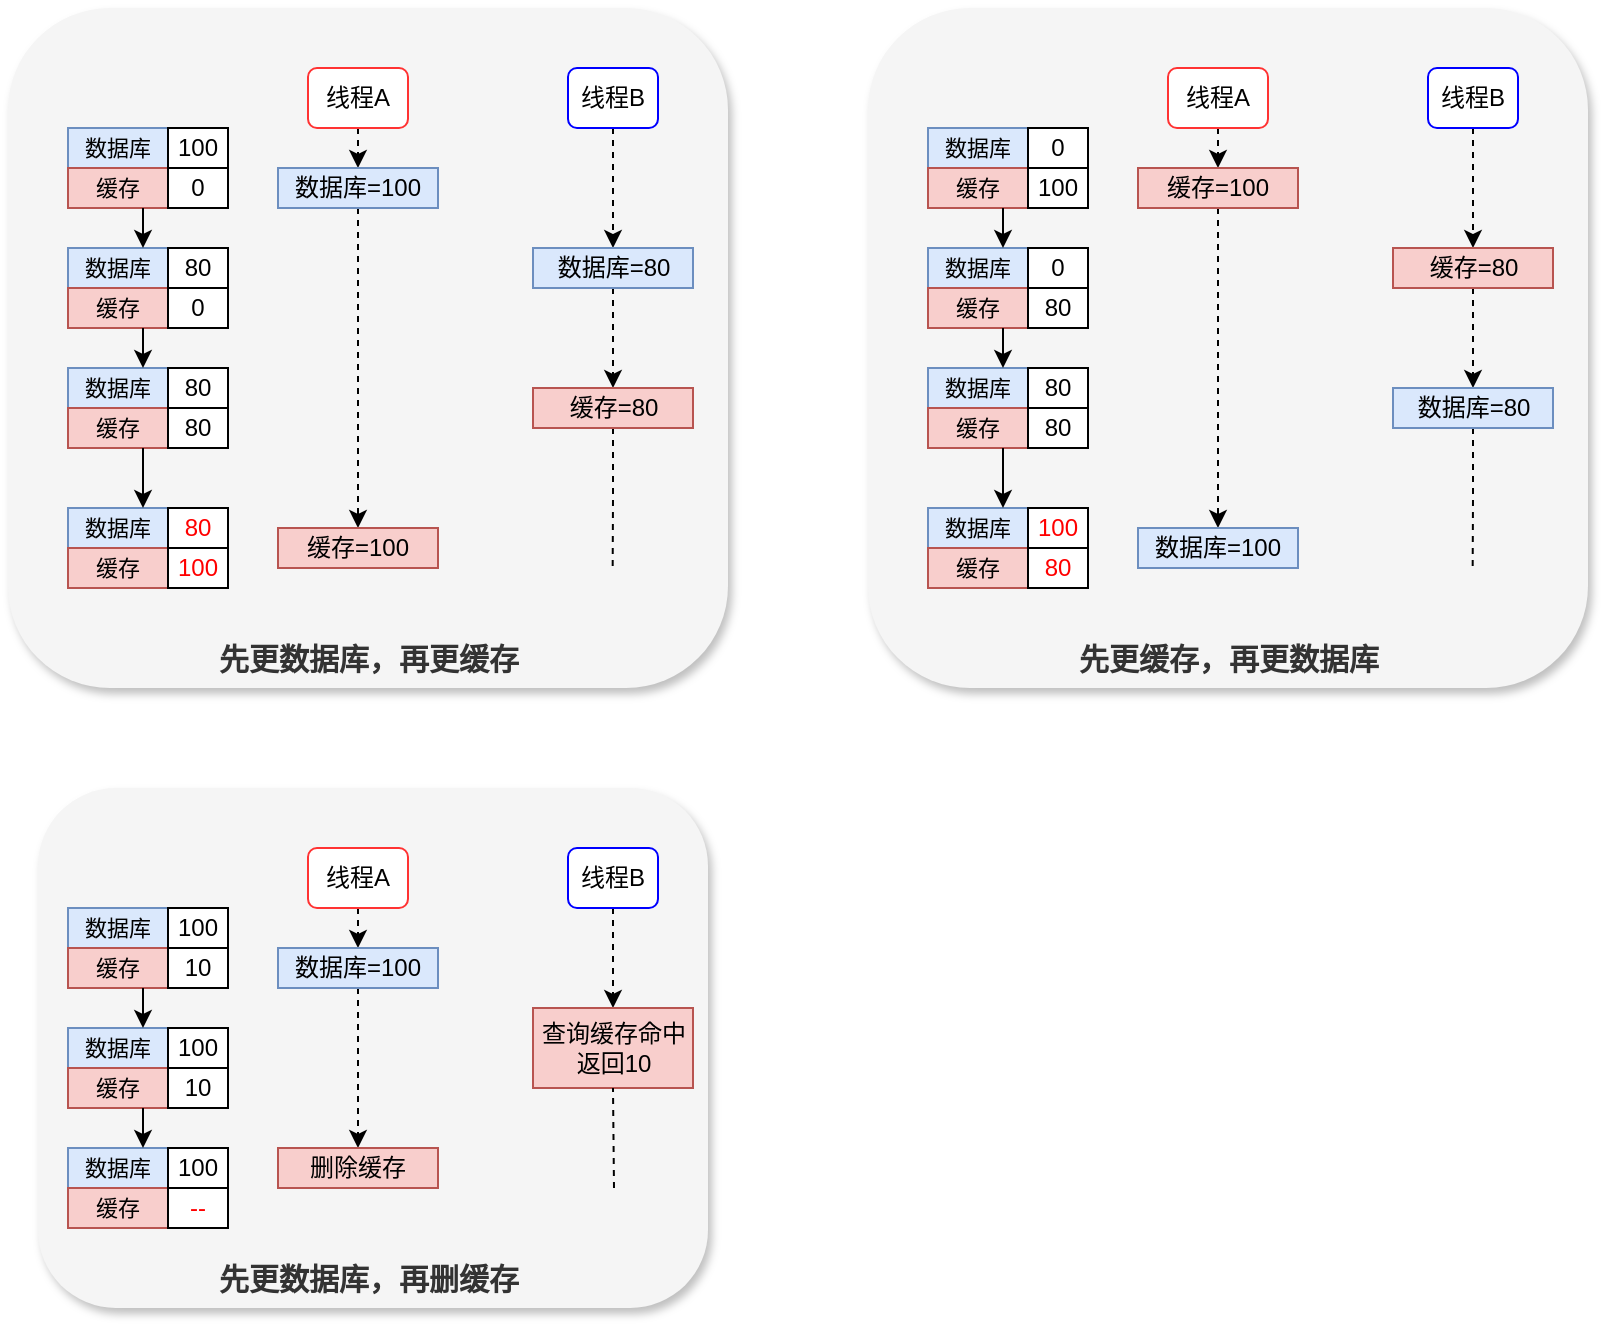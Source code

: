 <mxfile version="21.2.3" type="github">
  <diagram name="第 1 页" id="z1gU27IknUlDDUsyJ2qZ">
    <mxGraphModel dx="581" dy="354" grid="1" gridSize="10" guides="1" tooltips="1" connect="1" arrows="1" fold="1" page="1" pageScale="1" pageWidth="1169" pageHeight="827" math="0" shadow="0">
      <root>
        <mxCell id="0" />
        <mxCell id="1" parent="0" />
        <mxCell id="ilJ0-Uzo2o-Ag8Pwz9IC-159" value="" style="rounded=1;whiteSpace=wrap;html=1;fillColor=#f5f5f5;fontColor=#333333;strokeColor=none;shadow=1;" vertex="1" parent="1">
          <mxGeometry x="55" y="430" width="335" height="260" as="geometry" />
        </mxCell>
        <mxCell id="ilJ0-Uzo2o-Ag8Pwz9IC-57" value="" style="rounded=1;whiteSpace=wrap;html=1;fillColor=#f5f5f5;fontColor=#333333;strokeColor=none;shadow=1;" vertex="1" parent="1">
          <mxGeometry x="40" y="40" width="360" height="340" as="geometry" />
        </mxCell>
        <mxCell id="ilJ0-Uzo2o-Ag8Pwz9IC-20" style="edgeStyle=orthogonalEdgeStyle;rounded=0;orthogonalLoop=1;jettySize=auto;html=1;exitX=0.5;exitY=1;exitDx=0;exitDy=0;entryX=0.5;entryY=0;entryDx=0;entryDy=0;dashed=1;" edge="1" parent="1" source="ilJ0-Uzo2o-Ag8Pwz9IC-1" target="ilJ0-Uzo2o-Ag8Pwz9IC-19">
          <mxGeometry relative="1" as="geometry" />
        </mxCell>
        <mxCell id="ilJ0-Uzo2o-Ag8Pwz9IC-1" value="线程A" style="rounded=1;whiteSpace=wrap;html=1;strokeColor=#FF3333;" vertex="1" parent="1">
          <mxGeometry x="190" y="70" width="50" height="30" as="geometry" />
        </mxCell>
        <mxCell id="ilJ0-Uzo2o-Ag8Pwz9IC-24" style="edgeStyle=orthogonalEdgeStyle;rounded=0;orthogonalLoop=1;jettySize=auto;html=1;exitX=0.5;exitY=1;exitDx=0;exitDy=0;entryX=0.5;entryY=0;entryDx=0;entryDy=0;dashed=1;" edge="1" parent="1" source="ilJ0-Uzo2o-Ag8Pwz9IC-2" target="ilJ0-Uzo2o-Ag8Pwz9IC-23">
          <mxGeometry relative="1" as="geometry" />
        </mxCell>
        <mxCell id="ilJ0-Uzo2o-Ag8Pwz9IC-2" value="线程B" style="rounded=1;whiteSpace=wrap;html=1;strokeColor=#0000FF;" vertex="1" parent="1">
          <mxGeometry x="320" y="70" width="45" height="30" as="geometry" />
        </mxCell>
        <mxCell id="ilJ0-Uzo2o-Ag8Pwz9IC-17" value="" style="group" vertex="1" connectable="0" parent="1">
          <mxGeometry x="70" y="100" width="80" height="40" as="geometry" />
        </mxCell>
        <mxCell id="ilJ0-Uzo2o-Ag8Pwz9IC-12" value="" style="group" vertex="1" connectable="0" parent="ilJ0-Uzo2o-Ag8Pwz9IC-17">
          <mxGeometry width="80" height="20" as="geometry" />
        </mxCell>
        <mxCell id="ilJ0-Uzo2o-Ag8Pwz9IC-7" value="&lt;font style=&quot;font-size: 11px;&quot;&gt;数据库&lt;/font&gt;" style="rounded=0;whiteSpace=wrap;html=1;fillColor=#dae8fc;strokeColor=#6c8ebf;" vertex="1" parent="ilJ0-Uzo2o-Ag8Pwz9IC-12">
          <mxGeometry width="50" height="20" as="geometry" />
        </mxCell>
        <mxCell id="ilJ0-Uzo2o-Ag8Pwz9IC-8" value="100" style="rounded=0;whiteSpace=wrap;html=1;" vertex="1" parent="ilJ0-Uzo2o-Ag8Pwz9IC-12">
          <mxGeometry x="50" width="30" height="20" as="geometry" />
        </mxCell>
        <mxCell id="ilJ0-Uzo2o-Ag8Pwz9IC-16" value="" style="group" vertex="1" connectable="0" parent="ilJ0-Uzo2o-Ag8Pwz9IC-17">
          <mxGeometry y="20" width="80" height="20" as="geometry" />
        </mxCell>
        <mxCell id="ilJ0-Uzo2o-Ag8Pwz9IC-13" value="" style="group;fillColor=#f8cecc;strokeColor=#b85450;container=0;" vertex="1" connectable="0" parent="ilJ0-Uzo2o-Ag8Pwz9IC-16">
          <mxGeometry width="80" height="20" as="geometry" />
        </mxCell>
        <mxCell id="ilJ0-Uzo2o-Ag8Pwz9IC-14" value="&lt;font style=&quot;font-size: 11px;&quot;&gt;缓存&lt;/font&gt;" style="rounded=0;whiteSpace=wrap;html=1;fillColor=#f8cecc;strokeColor=#b85450;container=0;" vertex="1" parent="ilJ0-Uzo2o-Ag8Pwz9IC-16">
          <mxGeometry width="50" height="20" as="geometry" />
        </mxCell>
        <mxCell id="ilJ0-Uzo2o-Ag8Pwz9IC-15" value="0" style="rounded=0;whiteSpace=wrap;html=1;container=0;" vertex="1" parent="ilJ0-Uzo2o-Ag8Pwz9IC-16">
          <mxGeometry x="50" width="30" height="20" as="geometry" />
        </mxCell>
        <mxCell id="ilJ0-Uzo2o-Ag8Pwz9IC-22" style="edgeStyle=orthogonalEdgeStyle;rounded=0;orthogonalLoop=1;jettySize=auto;html=1;exitX=0.5;exitY=1;exitDx=0;exitDy=0;entryX=0.5;entryY=0;entryDx=0;entryDy=0;dashed=1;" edge="1" parent="1" source="ilJ0-Uzo2o-Ag8Pwz9IC-19" target="ilJ0-Uzo2o-Ag8Pwz9IC-21">
          <mxGeometry relative="1" as="geometry" />
        </mxCell>
        <mxCell id="ilJ0-Uzo2o-Ag8Pwz9IC-19" value="数据库=100" style="rounded=0;whiteSpace=wrap;html=1;fillColor=#dae8fc;strokeColor=#6c8ebf;" vertex="1" parent="1">
          <mxGeometry x="175" y="120" width="80" height="20" as="geometry" />
        </mxCell>
        <mxCell id="ilJ0-Uzo2o-Ag8Pwz9IC-21" value="缓存=100" style="rounded=0;whiteSpace=wrap;html=1;fillColor=#f8cecc;strokeColor=#b85450;" vertex="1" parent="1">
          <mxGeometry x="175" y="300" width="80" height="20" as="geometry" />
        </mxCell>
        <mxCell id="ilJ0-Uzo2o-Ag8Pwz9IC-26" style="edgeStyle=orthogonalEdgeStyle;rounded=0;orthogonalLoop=1;jettySize=auto;html=1;exitX=0.5;exitY=1;exitDx=0;exitDy=0;entryX=0.5;entryY=0;entryDx=0;entryDy=0;dashed=1;" edge="1" parent="1" source="ilJ0-Uzo2o-Ag8Pwz9IC-23" target="ilJ0-Uzo2o-Ag8Pwz9IC-25">
          <mxGeometry relative="1" as="geometry" />
        </mxCell>
        <mxCell id="ilJ0-Uzo2o-Ag8Pwz9IC-23" value="数据库=80" style="rounded=0;whiteSpace=wrap;html=1;fillColor=#dae8fc;strokeColor=#6c8ebf;" vertex="1" parent="1">
          <mxGeometry x="302.5" y="160" width="80" height="20" as="geometry" />
        </mxCell>
        <mxCell id="ilJ0-Uzo2o-Ag8Pwz9IC-27" style="edgeStyle=orthogonalEdgeStyle;rounded=0;orthogonalLoop=1;jettySize=auto;html=1;exitX=0.5;exitY=1;exitDx=0;exitDy=0;dashed=1;endArrow=none;endFill=0;" edge="1" parent="1" source="ilJ0-Uzo2o-Ag8Pwz9IC-25">
          <mxGeometry relative="1" as="geometry">
            <mxPoint x="342.333" y="320" as="targetPoint" />
          </mxGeometry>
        </mxCell>
        <mxCell id="ilJ0-Uzo2o-Ag8Pwz9IC-25" value="缓存=80" style="rounded=0;whiteSpace=wrap;html=1;fillColor=#f8cecc;strokeColor=#b85450;" vertex="1" parent="1">
          <mxGeometry x="302.5" y="230" width="80" height="20" as="geometry" />
        </mxCell>
        <mxCell id="ilJ0-Uzo2o-Ag8Pwz9IC-28" value="" style="group" vertex="1" connectable="0" parent="1">
          <mxGeometry x="70" y="160" width="80" height="40" as="geometry" />
        </mxCell>
        <mxCell id="ilJ0-Uzo2o-Ag8Pwz9IC-29" value="" style="group" vertex="1" connectable="0" parent="ilJ0-Uzo2o-Ag8Pwz9IC-28">
          <mxGeometry width="80" height="20" as="geometry" />
        </mxCell>
        <mxCell id="ilJ0-Uzo2o-Ag8Pwz9IC-30" value="&lt;font style=&quot;font-size: 11px;&quot;&gt;数据库&lt;/font&gt;" style="rounded=0;whiteSpace=wrap;html=1;fillColor=#dae8fc;strokeColor=#6c8ebf;" vertex="1" parent="ilJ0-Uzo2o-Ag8Pwz9IC-29">
          <mxGeometry width="50" height="20" as="geometry" />
        </mxCell>
        <mxCell id="ilJ0-Uzo2o-Ag8Pwz9IC-31" value="80" style="rounded=0;whiteSpace=wrap;html=1;" vertex="1" parent="ilJ0-Uzo2o-Ag8Pwz9IC-29">
          <mxGeometry x="50" width="30" height="20" as="geometry" />
        </mxCell>
        <mxCell id="ilJ0-Uzo2o-Ag8Pwz9IC-32" value="" style="group" vertex="1" connectable="0" parent="ilJ0-Uzo2o-Ag8Pwz9IC-28">
          <mxGeometry y="20" width="80" height="20" as="geometry" />
        </mxCell>
        <mxCell id="ilJ0-Uzo2o-Ag8Pwz9IC-33" value="" style="group;fillColor=#f8cecc;strokeColor=#b85450;container=0;" vertex="1" connectable="0" parent="ilJ0-Uzo2o-Ag8Pwz9IC-32">
          <mxGeometry width="80" height="20" as="geometry" />
        </mxCell>
        <mxCell id="ilJ0-Uzo2o-Ag8Pwz9IC-34" value="&lt;font style=&quot;font-size: 11px;&quot;&gt;缓存&lt;/font&gt;" style="rounded=0;whiteSpace=wrap;html=1;fillColor=#f8cecc;strokeColor=#b85450;container=0;" vertex="1" parent="ilJ0-Uzo2o-Ag8Pwz9IC-32">
          <mxGeometry width="50" height="20" as="geometry" />
        </mxCell>
        <mxCell id="ilJ0-Uzo2o-Ag8Pwz9IC-35" value="0" style="rounded=0;whiteSpace=wrap;html=1;container=0;" vertex="1" parent="ilJ0-Uzo2o-Ag8Pwz9IC-32">
          <mxGeometry x="50" width="30" height="20" as="geometry" />
        </mxCell>
        <mxCell id="ilJ0-Uzo2o-Ag8Pwz9IC-36" value="" style="group" vertex="1" connectable="0" parent="1">
          <mxGeometry x="70" y="220" width="80" height="40" as="geometry" />
        </mxCell>
        <mxCell id="ilJ0-Uzo2o-Ag8Pwz9IC-37" value="" style="group" vertex="1" connectable="0" parent="ilJ0-Uzo2o-Ag8Pwz9IC-36">
          <mxGeometry width="80" height="20" as="geometry" />
        </mxCell>
        <mxCell id="ilJ0-Uzo2o-Ag8Pwz9IC-38" value="&lt;font style=&quot;font-size: 11px;&quot;&gt;数据库&lt;/font&gt;" style="rounded=0;whiteSpace=wrap;html=1;fillColor=#dae8fc;strokeColor=#6c8ebf;" vertex="1" parent="ilJ0-Uzo2o-Ag8Pwz9IC-37">
          <mxGeometry width="50" height="20" as="geometry" />
        </mxCell>
        <mxCell id="ilJ0-Uzo2o-Ag8Pwz9IC-39" value="80" style="rounded=0;whiteSpace=wrap;html=1;" vertex="1" parent="ilJ0-Uzo2o-Ag8Pwz9IC-37">
          <mxGeometry x="50" width="30" height="20" as="geometry" />
        </mxCell>
        <mxCell id="ilJ0-Uzo2o-Ag8Pwz9IC-40" value="" style="group" vertex="1" connectable="0" parent="ilJ0-Uzo2o-Ag8Pwz9IC-36">
          <mxGeometry y="20" width="80" height="20" as="geometry" />
        </mxCell>
        <mxCell id="ilJ0-Uzo2o-Ag8Pwz9IC-41" value="" style="group;fillColor=#f8cecc;strokeColor=#b85450;container=0;" vertex="1" connectable="0" parent="ilJ0-Uzo2o-Ag8Pwz9IC-40">
          <mxGeometry width="80" height="20" as="geometry" />
        </mxCell>
        <mxCell id="ilJ0-Uzo2o-Ag8Pwz9IC-42" value="&lt;font style=&quot;font-size: 11px;&quot;&gt;缓存&lt;/font&gt;" style="rounded=0;whiteSpace=wrap;html=1;fillColor=#f8cecc;strokeColor=#b85450;container=0;" vertex="1" parent="ilJ0-Uzo2o-Ag8Pwz9IC-40">
          <mxGeometry width="50" height="20" as="geometry" />
        </mxCell>
        <mxCell id="ilJ0-Uzo2o-Ag8Pwz9IC-43" value="80" style="rounded=0;whiteSpace=wrap;html=1;container=0;" vertex="1" parent="ilJ0-Uzo2o-Ag8Pwz9IC-40">
          <mxGeometry x="50" width="30" height="20" as="geometry" />
        </mxCell>
        <mxCell id="ilJ0-Uzo2o-Ag8Pwz9IC-44" value="" style="group" vertex="1" connectable="0" parent="1">
          <mxGeometry x="70" y="290" width="80" height="40" as="geometry" />
        </mxCell>
        <mxCell id="ilJ0-Uzo2o-Ag8Pwz9IC-45" value="" style="group" vertex="1" connectable="0" parent="ilJ0-Uzo2o-Ag8Pwz9IC-44">
          <mxGeometry width="80" height="20" as="geometry" />
        </mxCell>
        <mxCell id="ilJ0-Uzo2o-Ag8Pwz9IC-46" value="&lt;font style=&quot;font-size: 11px;&quot;&gt;数据库&lt;/font&gt;" style="rounded=0;whiteSpace=wrap;html=1;fillColor=#dae8fc;strokeColor=#6c8ebf;" vertex="1" parent="ilJ0-Uzo2o-Ag8Pwz9IC-45">
          <mxGeometry width="50" height="20" as="geometry" />
        </mxCell>
        <mxCell id="ilJ0-Uzo2o-Ag8Pwz9IC-47" value="&lt;font color=&quot;#ff0000&quot;&gt;80&lt;/font&gt;" style="rounded=0;whiteSpace=wrap;html=1;" vertex="1" parent="ilJ0-Uzo2o-Ag8Pwz9IC-45">
          <mxGeometry x="50" width="30" height="20" as="geometry" />
        </mxCell>
        <mxCell id="ilJ0-Uzo2o-Ag8Pwz9IC-48" value="" style="group" vertex="1" connectable="0" parent="ilJ0-Uzo2o-Ag8Pwz9IC-44">
          <mxGeometry y="20" width="80" height="20" as="geometry" />
        </mxCell>
        <mxCell id="ilJ0-Uzo2o-Ag8Pwz9IC-49" value="" style="group;fillColor=#f8cecc;strokeColor=#b85450;container=0;" vertex="1" connectable="0" parent="ilJ0-Uzo2o-Ag8Pwz9IC-48">
          <mxGeometry width="80" height="20" as="geometry" />
        </mxCell>
        <mxCell id="ilJ0-Uzo2o-Ag8Pwz9IC-50" value="&lt;font style=&quot;font-size: 11px;&quot;&gt;缓存&lt;/font&gt;" style="rounded=0;whiteSpace=wrap;html=1;fillColor=#f8cecc;strokeColor=#b85450;container=0;" vertex="1" parent="ilJ0-Uzo2o-Ag8Pwz9IC-48">
          <mxGeometry width="50" height="20" as="geometry" />
        </mxCell>
        <mxCell id="ilJ0-Uzo2o-Ag8Pwz9IC-51" value="&lt;font color=&quot;#ff0000&quot;&gt;100&lt;/font&gt;" style="rounded=0;whiteSpace=wrap;html=1;container=0;" vertex="1" parent="ilJ0-Uzo2o-Ag8Pwz9IC-48">
          <mxGeometry x="50" width="30" height="20" as="geometry" />
        </mxCell>
        <mxCell id="ilJ0-Uzo2o-Ag8Pwz9IC-52" style="edgeStyle=orthogonalEdgeStyle;rounded=0;orthogonalLoop=1;jettySize=auto;html=1;exitX=0.75;exitY=1;exitDx=0;exitDy=0;entryX=0.75;entryY=0;entryDx=0;entryDy=0;" edge="1" parent="1" source="ilJ0-Uzo2o-Ag8Pwz9IC-14" target="ilJ0-Uzo2o-Ag8Pwz9IC-30">
          <mxGeometry relative="1" as="geometry" />
        </mxCell>
        <mxCell id="ilJ0-Uzo2o-Ag8Pwz9IC-53" style="edgeStyle=orthogonalEdgeStyle;rounded=0;orthogonalLoop=1;jettySize=auto;html=1;exitX=0.75;exitY=1;exitDx=0;exitDy=0;entryX=0.75;entryY=0;entryDx=0;entryDy=0;" edge="1" parent="1" source="ilJ0-Uzo2o-Ag8Pwz9IC-34" target="ilJ0-Uzo2o-Ag8Pwz9IC-38">
          <mxGeometry relative="1" as="geometry" />
        </mxCell>
        <mxCell id="ilJ0-Uzo2o-Ag8Pwz9IC-54" style="edgeStyle=orthogonalEdgeStyle;rounded=0;orthogonalLoop=1;jettySize=auto;html=1;exitX=0.75;exitY=1;exitDx=0;exitDy=0;entryX=0.75;entryY=0;entryDx=0;entryDy=0;" edge="1" parent="1" source="ilJ0-Uzo2o-Ag8Pwz9IC-42" target="ilJ0-Uzo2o-Ag8Pwz9IC-46">
          <mxGeometry relative="1" as="geometry" />
        </mxCell>
        <mxCell id="ilJ0-Uzo2o-Ag8Pwz9IC-58" value="&lt;h4 style=&quot;box-sizing: border-box; break-after: avoid-page; break-inside: avoid; orphans: 4; font-size: 1.25em; margin-top: 1rem; margin-bottom: 1rem; position: relative; line-height: 1.4; cursor: text; outline: 0px; box-shadow: none; color: rgb(51, 51, 51); font-family: &amp;quot;Open Sans&amp;quot;, &amp;quot;Clear Sans&amp;quot;, &amp;quot;Helvetica Neue&amp;quot;, Helvetica, Arial, &amp;quot;Segoe UI Emoji&amp;quot;, sans-serif; text-align: start;&quot; class=&quot;md-end-block md-heading md-focus&quot;&gt;先更数据库，再更缓存&lt;/h4&gt;" style="text;html=1;strokeColor=none;fillColor=none;align=center;verticalAlign=middle;whiteSpace=wrap;rounded=0;" vertex="1" parent="1">
          <mxGeometry x="132.5" y="350" width="175" height="30" as="geometry" />
        </mxCell>
        <mxCell id="ilJ0-Uzo2o-Ag8Pwz9IC-59" value="" style="rounded=1;whiteSpace=wrap;html=1;fillColor=#f5f5f5;fontColor=#333333;strokeColor=none;shadow=1;" vertex="1" parent="1">
          <mxGeometry x="470" y="40" width="360" height="340" as="geometry" />
        </mxCell>
        <mxCell id="ilJ0-Uzo2o-Ag8Pwz9IC-60" style="edgeStyle=orthogonalEdgeStyle;rounded=0;orthogonalLoop=1;jettySize=auto;html=1;exitX=0.5;exitY=1;exitDx=0;exitDy=0;entryX=0.5;entryY=0;entryDx=0;entryDy=0;dashed=1;" edge="1" parent="1" source="ilJ0-Uzo2o-Ag8Pwz9IC-61" target="ilJ0-Uzo2o-Ag8Pwz9IC-73">
          <mxGeometry relative="1" as="geometry" />
        </mxCell>
        <mxCell id="ilJ0-Uzo2o-Ag8Pwz9IC-61" value="线程A" style="rounded=1;whiteSpace=wrap;html=1;strokeColor=#FF3333;" vertex="1" parent="1">
          <mxGeometry x="620" y="70" width="50" height="30" as="geometry" />
        </mxCell>
        <mxCell id="ilJ0-Uzo2o-Ag8Pwz9IC-62" style="edgeStyle=orthogonalEdgeStyle;rounded=0;orthogonalLoop=1;jettySize=auto;html=1;exitX=0.5;exitY=1;exitDx=0;exitDy=0;entryX=0.5;entryY=0;entryDx=0;entryDy=0;dashed=1;" edge="1" parent="1" source="ilJ0-Uzo2o-Ag8Pwz9IC-63" target="ilJ0-Uzo2o-Ag8Pwz9IC-76">
          <mxGeometry relative="1" as="geometry" />
        </mxCell>
        <mxCell id="ilJ0-Uzo2o-Ag8Pwz9IC-63" value="线程B" style="rounded=1;whiteSpace=wrap;html=1;strokeColor=#0000FF;" vertex="1" parent="1">
          <mxGeometry x="750" y="70" width="45" height="30" as="geometry" />
        </mxCell>
        <mxCell id="ilJ0-Uzo2o-Ag8Pwz9IC-64" value="" style="group" vertex="1" connectable="0" parent="1">
          <mxGeometry x="500" y="100" width="80" height="40" as="geometry" />
        </mxCell>
        <mxCell id="ilJ0-Uzo2o-Ag8Pwz9IC-65" value="" style="group" vertex="1" connectable="0" parent="ilJ0-Uzo2o-Ag8Pwz9IC-64">
          <mxGeometry width="80" height="20" as="geometry" />
        </mxCell>
        <mxCell id="ilJ0-Uzo2o-Ag8Pwz9IC-66" value="&lt;font style=&quot;font-size: 11px;&quot;&gt;数据库&lt;/font&gt;" style="rounded=0;whiteSpace=wrap;html=1;fillColor=#dae8fc;strokeColor=#6c8ebf;" vertex="1" parent="ilJ0-Uzo2o-Ag8Pwz9IC-65">
          <mxGeometry width="50" height="20" as="geometry" />
        </mxCell>
        <mxCell id="ilJ0-Uzo2o-Ag8Pwz9IC-67" value="0" style="rounded=0;whiteSpace=wrap;html=1;" vertex="1" parent="ilJ0-Uzo2o-Ag8Pwz9IC-65">
          <mxGeometry x="50" width="30" height="20" as="geometry" />
        </mxCell>
        <mxCell id="ilJ0-Uzo2o-Ag8Pwz9IC-68" value="" style="group" vertex="1" connectable="0" parent="ilJ0-Uzo2o-Ag8Pwz9IC-64">
          <mxGeometry y="20" width="80" height="20" as="geometry" />
        </mxCell>
        <mxCell id="ilJ0-Uzo2o-Ag8Pwz9IC-69" value="" style="group;fillColor=#f8cecc;strokeColor=#b85450;container=0;" vertex="1" connectable="0" parent="ilJ0-Uzo2o-Ag8Pwz9IC-68">
          <mxGeometry width="80" height="20" as="geometry" />
        </mxCell>
        <mxCell id="ilJ0-Uzo2o-Ag8Pwz9IC-70" value="&lt;font style=&quot;font-size: 11px;&quot;&gt;缓存&lt;/font&gt;" style="rounded=0;whiteSpace=wrap;html=1;fillColor=#f8cecc;strokeColor=#b85450;container=0;" vertex="1" parent="ilJ0-Uzo2o-Ag8Pwz9IC-68">
          <mxGeometry width="50" height="20" as="geometry" />
        </mxCell>
        <mxCell id="ilJ0-Uzo2o-Ag8Pwz9IC-71" value="100" style="rounded=0;whiteSpace=wrap;html=1;container=0;" vertex="1" parent="ilJ0-Uzo2o-Ag8Pwz9IC-68">
          <mxGeometry x="50" width="30" height="20" as="geometry" />
        </mxCell>
        <mxCell id="ilJ0-Uzo2o-Ag8Pwz9IC-72" style="edgeStyle=orthogonalEdgeStyle;rounded=0;orthogonalLoop=1;jettySize=auto;html=1;exitX=0.5;exitY=1;exitDx=0;exitDy=0;entryX=0.5;entryY=0;entryDx=0;entryDy=0;dashed=1;" edge="1" parent="1" source="ilJ0-Uzo2o-Ag8Pwz9IC-73" target="ilJ0-Uzo2o-Ag8Pwz9IC-74">
          <mxGeometry relative="1" as="geometry" />
        </mxCell>
        <mxCell id="ilJ0-Uzo2o-Ag8Pwz9IC-73" value="缓存=100" style="rounded=0;whiteSpace=wrap;html=1;fillColor=#f8cecc;strokeColor=#b85450;" vertex="1" parent="1">
          <mxGeometry x="605" y="120" width="80" height="20" as="geometry" />
        </mxCell>
        <mxCell id="ilJ0-Uzo2o-Ag8Pwz9IC-74" value="数据库=100" style="rounded=0;whiteSpace=wrap;html=1;fillColor=#dae8fc;strokeColor=#6c8ebf;" vertex="1" parent="1">
          <mxGeometry x="605" y="300" width="80" height="20" as="geometry" />
        </mxCell>
        <mxCell id="ilJ0-Uzo2o-Ag8Pwz9IC-75" style="edgeStyle=orthogonalEdgeStyle;rounded=0;orthogonalLoop=1;jettySize=auto;html=1;exitX=0.5;exitY=1;exitDx=0;exitDy=0;entryX=0.5;entryY=0;entryDx=0;entryDy=0;dashed=1;" edge="1" parent="1" source="ilJ0-Uzo2o-Ag8Pwz9IC-76" target="ilJ0-Uzo2o-Ag8Pwz9IC-78">
          <mxGeometry relative="1" as="geometry" />
        </mxCell>
        <mxCell id="ilJ0-Uzo2o-Ag8Pwz9IC-76" value="缓存=80" style="rounded=0;whiteSpace=wrap;html=1;fillColor=#f8cecc;strokeColor=#b85450;" vertex="1" parent="1">
          <mxGeometry x="732.5" y="160" width="80" height="20" as="geometry" />
        </mxCell>
        <mxCell id="ilJ0-Uzo2o-Ag8Pwz9IC-77" style="edgeStyle=orthogonalEdgeStyle;rounded=0;orthogonalLoop=1;jettySize=auto;html=1;exitX=0.5;exitY=1;exitDx=0;exitDy=0;dashed=1;endArrow=none;endFill=0;" edge="1" parent="1" source="ilJ0-Uzo2o-Ag8Pwz9IC-78">
          <mxGeometry relative="1" as="geometry">
            <mxPoint x="772.333" y="320" as="targetPoint" />
          </mxGeometry>
        </mxCell>
        <mxCell id="ilJ0-Uzo2o-Ag8Pwz9IC-78" value="数据库=80" style="rounded=0;whiteSpace=wrap;html=1;fillColor=#dae8fc;strokeColor=#6c8ebf;" vertex="1" parent="1">
          <mxGeometry x="732.5" y="230" width="80" height="20" as="geometry" />
        </mxCell>
        <mxCell id="ilJ0-Uzo2o-Ag8Pwz9IC-79" value="" style="group" vertex="1" connectable="0" parent="1">
          <mxGeometry x="500" y="160" width="80" height="40" as="geometry" />
        </mxCell>
        <mxCell id="ilJ0-Uzo2o-Ag8Pwz9IC-80" value="" style="group" vertex="1" connectable="0" parent="ilJ0-Uzo2o-Ag8Pwz9IC-79">
          <mxGeometry width="80" height="20" as="geometry" />
        </mxCell>
        <mxCell id="ilJ0-Uzo2o-Ag8Pwz9IC-81" value="&lt;font style=&quot;font-size: 11px;&quot;&gt;数据库&lt;/font&gt;" style="rounded=0;whiteSpace=wrap;html=1;fillColor=#dae8fc;strokeColor=#6c8ebf;" vertex="1" parent="ilJ0-Uzo2o-Ag8Pwz9IC-80">
          <mxGeometry width="50" height="20" as="geometry" />
        </mxCell>
        <mxCell id="ilJ0-Uzo2o-Ag8Pwz9IC-82" value="0" style="rounded=0;whiteSpace=wrap;html=1;" vertex="1" parent="ilJ0-Uzo2o-Ag8Pwz9IC-80">
          <mxGeometry x="50" width="30" height="20" as="geometry" />
        </mxCell>
        <mxCell id="ilJ0-Uzo2o-Ag8Pwz9IC-83" value="" style="group" vertex="1" connectable="0" parent="ilJ0-Uzo2o-Ag8Pwz9IC-79">
          <mxGeometry y="20" width="80" height="20" as="geometry" />
        </mxCell>
        <mxCell id="ilJ0-Uzo2o-Ag8Pwz9IC-84" value="" style="group;fillColor=#f8cecc;strokeColor=#b85450;container=0;" vertex="1" connectable="0" parent="ilJ0-Uzo2o-Ag8Pwz9IC-83">
          <mxGeometry width="80" height="20" as="geometry" />
        </mxCell>
        <mxCell id="ilJ0-Uzo2o-Ag8Pwz9IC-85" value="&lt;font style=&quot;font-size: 11px;&quot;&gt;缓存&lt;/font&gt;" style="rounded=0;whiteSpace=wrap;html=1;fillColor=#f8cecc;strokeColor=#b85450;container=0;" vertex="1" parent="ilJ0-Uzo2o-Ag8Pwz9IC-83">
          <mxGeometry width="50" height="20" as="geometry" />
        </mxCell>
        <mxCell id="ilJ0-Uzo2o-Ag8Pwz9IC-86" value="80" style="rounded=0;whiteSpace=wrap;html=1;container=0;" vertex="1" parent="ilJ0-Uzo2o-Ag8Pwz9IC-83">
          <mxGeometry x="50" width="30" height="20" as="geometry" />
        </mxCell>
        <mxCell id="ilJ0-Uzo2o-Ag8Pwz9IC-87" value="" style="group" vertex="1" connectable="0" parent="1">
          <mxGeometry x="500" y="220" width="80" height="40" as="geometry" />
        </mxCell>
        <mxCell id="ilJ0-Uzo2o-Ag8Pwz9IC-88" value="" style="group" vertex="1" connectable="0" parent="ilJ0-Uzo2o-Ag8Pwz9IC-87">
          <mxGeometry width="80" height="20" as="geometry" />
        </mxCell>
        <mxCell id="ilJ0-Uzo2o-Ag8Pwz9IC-89" value="&lt;font style=&quot;font-size: 11px;&quot;&gt;数据库&lt;/font&gt;" style="rounded=0;whiteSpace=wrap;html=1;fillColor=#dae8fc;strokeColor=#6c8ebf;" vertex="1" parent="ilJ0-Uzo2o-Ag8Pwz9IC-88">
          <mxGeometry width="50" height="20" as="geometry" />
        </mxCell>
        <mxCell id="ilJ0-Uzo2o-Ag8Pwz9IC-90" value="80" style="rounded=0;whiteSpace=wrap;html=1;" vertex="1" parent="ilJ0-Uzo2o-Ag8Pwz9IC-88">
          <mxGeometry x="50" width="30" height="20" as="geometry" />
        </mxCell>
        <mxCell id="ilJ0-Uzo2o-Ag8Pwz9IC-91" value="" style="group" vertex="1" connectable="0" parent="ilJ0-Uzo2o-Ag8Pwz9IC-87">
          <mxGeometry y="20" width="80" height="20" as="geometry" />
        </mxCell>
        <mxCell id="ilJ0-Uzo2o-Ag8Pwz9IC-92" value="" style="group;fillColor=#f8cecc;strokeColor=#b85450;container=0;" vertex="1" connectable="0" parent="ilJ0-Uzo2o-Ag8Pwz9IC-91">
          <mxGeometry width="80" height="20" as="geometry" />
        </mxCell>
        <mxCell id="ilJ0-Uzo2o-Ag8Pwz9IC-93" value="&lt;font style=&quot;font-size: 11px;&quot;&gt;缓存&lt;/font&gt;" style="rounded=0;whiteSpace=wrap;html=1;fillColor=#f8cecc;strokeColor=#b85450;container=0;" vertex="1" parent="ilJ0-Uzo2o-Ag8Pwz9IC-91">
          <mxGeometry width="50" height="20" as="geometry" />
        </mxCell>
        <mxCell id="ilJ0-Uzo2o-Ag8Pwz9IC-94" value="80" style="rounded=0;whiteSpace=wrap;html=1;container=0;" vertex="1" parent="ilJ0-Uzo2o-Ag8Pwz9IC-91">
          <mxGeometry x="50" width="30" height="20" as="geometry" />
        </mxCell>
        <mxCell id="ilJ0-Uzo2o-Ag8Pwz9IC-95" value="" style="group" vertex="1" connectable="0" parent="1">
          <mxGeometry x="500" y="290" width="80" height="40" as="geometry" />
        </mxCell>
        <mxCell id="ilJ0-Uzo2o-Ag8Pwz9IC-96" value="" style="group" vertex="1" connectable="0" parent="ilJ0-Uzo2o-Ag8Pwz9IC-95">
          <mxGeometry width="80" height="20" as="geometry" />
        </mxCell>
        <mxCell id="ilJ0-Uzo2o-Ag8Pwz9IC-97" value="&lt;font style=&quot;font-size: 11px;&quot;&gt;数据库&lt;/font&gt;" style="rounded=0;whiteSpace=wrap;html=1;fillColor=#dae8fc;strokeColor=#6c8ebf;" vertex="1" parent="ilJ0-Uzo2o-Ag8Pwz9IC-96">
          <mxGeometry width="50" height="20" as="geometry" />
        </mxCell>
        <mxCell id="ilJ0-Uzo2o-Ag8Pwz9IC-98" value="&lt;font color=&quot;#ff0000&quot;&gt;100&lt;/font&gt;" style="rounded=0;whiteSpace=wrap;html=1;" vertex="1" parent="ilJ0-Uzo2o-Ag8Pwz9IC-96">
          <mxGeometry x="50" width="30" height="20" as="geometry" />
        </mxCell>
        <mxCell id="ilJ0-Uzo2o-Ag8Pwz9IC-99" value="" style="group" vertex="1" connectable="0" parent="ilJ0-Uzo2o-Ag8Pwz9IC-95">
          <mxGeometry y="20" width="80" height="20" as="geometry" />
        </mxCell>
        <mxCell id="ilJ0-Uzo2o-Ag8Pwz9IC-100" value="" style="group;fillColor=#f8cecc;strokeColor=#b85450;container=0;" vertex="1" connectable="0" parent="ilJ0-Uzo2o-Ag8Pwz9IC-99">
          <mxGeometry width="80" height="20" as="geometry" />
        </mxCell>
        <mxCell id="ilJ0-Uzo2o-Ag8Pwz9IC-101" value="&lt;font style=&quot;font-size: 11px;&quot;&gt;缓存&lt;/font&gt;" style="rounded=0;whiteSpace=wrap;html=1;fillColor=#f8cecc;strokeColor=#b85450;container=0;" vertex="1" parent="ilJ0-Uzo2o-Ag8Pwz9IC-99">
          <mxGeometry width="50" height="20" as="geometry" />
        </mxCell>
        <mxCell id="ilJ0-Uzo2o-Ag8Pwz9IC-102" value="&lt;font color=&quot;#ff0000&quot;&gt;80&lt;/font&gt;" style="rounded=0;whiteSpace=wrap;html=1;container=0;" vertex="1" parent="ilJ0-Uzo2o-Ag8Pwz9IC-99">
          <mxGeometry x="50" width="30" height="20" as="geometry" />
        </mxCell>
        <mxCell id="ilJ0-Uzo2o-Ag8Pwz9IC-103" style="edgeStyle=orthogonalEdgeStyle;rounded=0;orthogonalLoop=1;jettySize=auto;html=1;exitX=0.75;exitY=1;exitDx=0;exitDy=0;entryX=0.75;entryY=0;entryDx=0;entryDy=0;" edge="1" parent="1" source="ilJ0-Uzo2o-Ag8Pwz9IC-70" target="ilJ0-Uzo2o-Ag8Pwz9IC-81">
          <mxGeometry relative="1" as="geometry" />
        </mxCell>
        <mxCell id="ilJ0-Uzo2o-Ag8Pwz9IC-104" style="edgeStyle=orthogonalEdgeStyle;rounded=0;orthogonalLoop=1;jettySize=auto;html=1;exitX=0.75;exitY=1;exitDx=0;exitDy=0;entryX=0.75;entryY=0;entryDx=0;entryDy=0;" edge="1" parent="1" source="ilJ0-Uzo2o-Ag8Pwz9IC-85" target="ilJ0-Uzo2o-Ag8Pwz9IC-89">
          <mxGeometry relative="1" as="geometry" />
        </mxCell>
        <mxCell id="ilJ0-Uzo2o-Ag8Pwz9IC-105" style="edgeStyle=orthogonalEdgeStyle;rounded=0;orthogonalLoop=1;jettySize=auto;html=1;exitX=0.75;exitY=1;exitDx=0;exitDy=0;entryX=0.75;entryY=0;entryDx=0;entryDy=0;" edge="1" parent="1" source="ilJ0-Uzo2o-Ag8Pwz9IC-93" target="ilJ0-Uzo2o-Ag8Pwz9IC-97">
          <mxGeometry relative="1" as="geometry" />
        </mxCell>
        <mxCell id="ilJ0-Uzo2o-Ag8Pwz9IC-106" value="&lt;h4 style=&quot;box-sizing: border-box; break-after: avoid-page; break-inside: avoid; orphans: 4; font-size: 1.25em; margin-top: 1rem; margin-bottom: 1rem; position: relative; line-height: 1.4; cursor: text; outline: 0px; box-shadow: none; color: rgb(51, 51, 51); font-family: &amp;quot;Open Sans&amp;quot;, &amp;quot;Clear Sans&amp;quot;, &amp;quot;Helvetica Neue&amp;quot;, Helvetica, Arial, &amp;quot;Segoe UI Emoji&amp;quot;, sans-serif; text-align: start;&quot; class=&quot;md-end-block md-heading md-focus&quot;&gt;先更缓存，再更数据库&lt;/h4&gt;" style="text;html=1;strokeColor=none;fillColor=none;align=center;verticalAlign=middle;whiteSpace=wrap;rounded=0;" vertex="1" parent="1">
          <mxGeometry x="562.5" y="350" width="175" height="30" as="geometry" />
        </mxCell>
        <mxCell id="ilJ0-Uzo2o-Ag8Pwz9IC-108" style="edgeStyle=orthogonalEdgeStyle;rounded=0;orthogonalLoop=1;jettySize=auto;html=1;exitX=0.5;exitY=1;exitDx=0;exitDy=0;entryX=0.5;entryY=0;entryDx=0;entryDy=0;dashed=1;" edge="1" source="ilJ0-Uzo2o-Ag8Pwz9IC-109" target="ilJ0-Uzo2o-Ag8Pwz9IC-121" parent="1">
          <mxGeometry relative="1" as="geometry" />
        </mxCell>
        <mxCell id="ilJ0-Uzo2o-Ag8Pwz9IC-109" value="线程A" style="rounded=1;whiteSpace=wrap;html=1;strokeColor=#FF3333;" vertex="1" parent="1">
          <mxGeometry x="190" y="460" width="50" height="30" as="geometry" />
        </mxCell>
        <mxCell id="ilJ0-Uzo2o-Ag8Pwz9IC-110" style="edgeStyle=orthogonalEdgeStyle;rounded=0;orthogonalLoop=1;jettySize=auto;html=1;exitX=0.5;exitY=1;exitDx=0;exitDy=0;entryX=0.5;entryY=0;entryDx=0;entryDy=0;dashed=1;" edge="1" source="ilJ0-Uzo2o-Ag8Pwz9IC-111" target="ilJ0-Uzo2o-Ag8Pwz9IC-124" parent="1">
          <mxGeometry relative="1" as="geometry" />
        </mxCell>
        <mxCell id="ilJ0-Uzo2o-Ag8Pwz9IC-111" value="线程B" style="rounded=1;whiteSpace=wrap;html=1;strokeColor=#0000FF;" vertex="1" parent="1">
          <mxGeometry x="320" y="460" width="45" height="30" as="geometry" />
        </mxCell>
        <mxCell id="ilJ0-Uzo2o-Ag8Pwz9IC-112" value="" style="group" vertex="1" connectable="0" parent="1">
          <mxGeometry x="70" y="490" width="80" height="40" as="geometry" />
        </mxCell>
        <mxCell id="ilJ0-Uzo2o-Ag8Pwz9IC-113" value="" style="group" vertex="1" connectable="0" parent="ilJ0-Uzo2o-Ag8Pwz9IC-112">
          <mxGeometry width="80" height="20" as="geometry" />
        </mxCell>
        <mxCell id="ilJ0-Uzo2o-Ag8Pwz9IC-114" value="&lt;font style=&quot;font-size: 11px;&quot;&gt;数据库&lt;/font&gt;" style="rounded=0;whiteSpace=wrap;html=1;fillColor=#dae8fc;strokeColor=#6c8ebf;" vertex="1" parent="ilJ0-Uzo2o-Ag8Pwz9IC-113">
          <mxGeometry width="50" height="20" as="geometry" />
        </mxCell>
        <mxCell id="ilJ0-Uzo2o-Ag8Pwz9IC-115" value="100" style="rounded=0;whiteSpace=wrap;html=1;" vertex="1" parent="ilJ0-Uzo2o-Ag8Pwz9IC-113">
          <mxGeometry x="50" width="30" height="20" as="geometry" />
        </mxCell>
        <mxCell id="ilJ0-Uzo2o-Ag8Pwz9IC-116" value="" style="group" vertex="1" connectable="0" parent="ilJ0-Uzo2o-Ag8Pwz9IC-112">
          <mxGeometry y="20" width="80" height="20" as="geometry" />
        </mxCell>
        <mxCell id="ilJ0-Uzo2o-Ag8Pwz9IC-117" value="" style="group;fillColor=#f8cecc;strokeColor=#b85450;container=0;" vertex="1" connectable="0" parent="ilJ0-Uzo2o-Ag8Pwz9IC-116">
          <mxGeometry width="80" height="20" as="geometry" />
        </mxCell>
        <mxCell id="ilJ0-Uzo2o-Ag8Pwz9IC-118" value="&lt;font style=&quot;font-size: 11px;&quot;&gt;缓存&lt;/font&gt;" style="rounded=0;whiteSpace=wrap;html=1;fillColor=#f8cecc;strokeColor=#b85450;container=0;" vertex="1" parent="ilJ0-Uzo2o-Ag8Pwz9IC-116">
          <mxGeometry width="50" height="20" as="geometry" />
        </mxCell>
        <mxCell id="ilJ0-Uzo2o-Ag8Pwz9IC-119" value="10" style="rounded=0;whiteSpace=wrap;html=1;container=0;" vertex="1" parent="ilJ0-Uzo2o-Ag8Pwz9IC-116">
          <mxGeometry x="50" width="30" height="20" as="geometry" />
        </mxCell>
        <mxCell id="ilJ0-Uzo2o-Ag8Pwz9IC-120" style="edgeStyle=orthogonalEdgeStyle;rounded=0;orthogonalLoop=1;jettySize=auto;html=1;exitX=0.5;exitY=1;exitDx=0;exitDy=0;entryX=0.5;entryY=0;entryDx=0;entryDy=0;dashed=1;" edge="1" source="ilJ0-Uzo2o-Ag8Pwz9IC-121" target="ilJ0-Uzo2o-Ag8Pwz9IC-122" parent="1">
          <mxGeometry relative="1" as="geometry" />
        </mxCell>
        <mxCell id="ilJ0-Uzo2o-Ag8Pwz9IC-121" value="数据库=100" style="rounded=0;whiteSpace=wrap;html=1;fillColor=#dae8fc;strokeColor=#6c8ebf;" vertex="1" parent="1">
          <mxGeometry x="175" y="510" width="80" height="20" as="geometry" />
        </mxCell>
        <mxCell id="ilJ0-Uzo2o-Ag8Pwz9IC-122" value="删除缓存" style="rounded=0;whiteSpace=wrap;html=1;fillColor=#f8cecc;strokeColor=#b85450;" vertex="1" parent="1">
          <mxGeometry x="175" y="610" width="80" height="20" as="geometry" />
        </mxCell>
        <mxCell id="ilJ0-Uzo2o-Ag8Pwz9IC-124" value="查询缓存命中&lt;br&gt;返回10" style="rounded=0;whiteSpace=wrap;html=1;fillColor=#f8cecc;strokeColor=#b85450;" vertex="1" parent="1">
          <mxGeometry x="302.5" y="540" width="80" height="40" as="geometry" />
        </mxCell>
        <mxCell id="ilJ0-Uzo2o-Ag8Pwz9IC-127" value="" style="group" vertex="1" connectable="0" parent="1">
          <mxGeometry x="70" y="550" width="80" height="40" as="geometry" />
        </mxCell>
        <mxCell id="ilJ0-Uzo2o-Ag8Pwz9IC-128" value="" style="group" vertex="1" connectable="0" parent="ilJ0-Uzo2o-Ag8Pwz9IC-127">
          <mxGeometry width="80" height="20" as="geometry" />
        </mxCell>
        <mxCell id="ilJ0-Uzo2o-Ag8Pwz9IC-129" value="&lt;font style=&quot;font-size: 11px;&quot;&gt;数据库&lt;/font&gt;" style="rounded=0;whiteSpace=wrap;html=1;fillColor=#dae8fc;strokeColor=#6c8ebf;" vertex="1" parent="ilJ0-Uzo2o-Ag8Pwz9IC-128">
          <mxGeometry width="50" height="20" as="geometry" />
        </mxCell>
        <mxCell id="ilJ0-Uzo2o-Ag8Pwz9IC-130" value="100" style="rounded=0;whiteSpace=wrap;html=1;" vertex="1" parent="ilJ0-Uzo2o-Ag8Pwz9IC-128">
          <mxGeometry x="50" width="30" height="20" as="geometry" />
        </mxCell>
        <mxCell id="ilJ0-Uzo2o-Ag8Pwz9IC-131" value="" style="group" vertex="1" connectable="0" parent="ilJ0-Uzo2o-Ag8Pwz9IC-127">
          <mxGeometry y="20" width="80" height="20" as="geometry" />
        </mxCell>
        <mxCell id="ilJ0-Uzo2o-Ag8Pwz9IC-132" value="" style="group;fillColor=#f8cecc;strokeColor=#b85450;container=0;" vertex="1" connectable="0" parent="ilJ0-Uzo2o-Ag8Pwz9IC-131">
          <mxGeometry width="80" height="20" as="geometry" />
        </mxCell>
        <mxCell id="ilJ0-Uzo2o-Ag8Pwz9IC-133" value="&lt;font style=&quot;font-size: 11px;&quot;&gt;缓存&lt;/font&gt;" style="rounded=0;whiteSpace=wrap;html=1;fillColor=#f8cecc;strokeColor=#b85450;container=0;" vertex="1" parent="ilJ0-Uzo2o-Ag8Pwz9IC-131">
          <mxGeometry width="50" height="20" as="geometry" />
        </mxCell>
        <mxCell id="ilJ0-Uzo2o-Ag8Pwz9IC-134" value="10" style="rounded=0;whiteSpace=wrap;html=1;container=0;" vertex="1" parent="ilJ0-Uzo2o-Ag8Pwz9IC-131">
          <mxGeometry x="50" width="30" height="20" as="geometry" />
        </mxCell>
        <mxCell id="ilJ0-Uzo2o-Ag8Pwz9IC-143" value="" style="group" vertex="1" connectable="0" parent="1">
          <mxGeometry x="70" y="610" width="80" height="40" as="geometry" />
        </mxCell>
        <mxCell id="ilJ0-Uzo2o-Ag8Pwz9IC-144" value="" style="group" vertex="1" connectable="0" parent="ilJ0-Uzo2o-Ag8Pwz9IC-143">
          <mxGeometry width="80" height="20" as="geometry" />
        </mxCell>
        <mxCell id="ilJ0-Uzo2o-Ag8Pwz9IC-145" value="&lt;font style=&quot;font-size: 11px;&quot;&gt;数据库&lt;/font&gt;" style="rounded=0;whiteSpace=wrap;html=1;fillColor=#dae8fc;strokeColor=#6c8ebf;" vertex="1" parent="ilJ0-Uzo2o-Ag8Pwz9IC-144">
          <mxGeometry width="50" height="20" as="geometry" />
        </mxCell>
        <mxCell id="ilJ0-Uzo2o-Ag8Pwz9IC-146" value="100" style="rounded=0;whiteSpace=wrap;html=1;" vertex="1" parent="ilJ0-Uzo2o-Ag8Pwz9IC-144">
          <mxGeometry x="50" width="30" height="20" as="geometry" />
        </mxCell>
        <mxCell id="ilJ0-Uzo2o-Ag8Pwz9IC-147" value="" style="group" vertex="1" connectable="0" parent="ilJ0-Uzo2o-Ag8Pwz9IC-143">
          <mxGeometry y="20" width="80" height="20" as="geometry" />
        </mxCell>
        <mxCell id="ilJ0-Uzo2o-Ag8Pwz9IC-148" value="" style="group;fillColor=#f8cecc;strokeColor=#b85450;container=0;" vertex="1" connectable="0" parent="ilJ0-Uzo2o-Ag8Pwz9IC-147">
          <mxGeometry width="80" height="20" as="geometry" />
        </mxCell>
        <mxCell id="ilJ0-Uzo2o-Ag8Pwz9IC-149" value="&lt;font style=&quot;font-size: 11px;&quot;&gt;缓存&lt;/font&gt;" style="rounded=0;whiteSpace=wrap;html=1;fillColor=#f8cecc;strokeColor=#b85450;container=0;" vertex="1" parent="ilJ0-Uzo2o-Ag8Pwz9IC-147">
          <mxGeometry width="50" height="20" as="geometry" />
        </mxCell>
        <mxCell id="ilJ0-Uzo2o-Ag8Pwz9IC-150" value="&lt;font color=&quot;#ff0000&quot;&gt;--&lt;/font&gt;" style="rounded=0;whiteSpace=wrap;html=1;container=0;" vertex="1" parent="ilJ0-Uzo2o-Ag8Pwz9IC-147">
          <mxGeometry x="50" width="30" height="20" as="geometry" />
        </mxCell>
        <mxCell id="ilJ0-Uzo2o-Ag8Pwz9IC-151" style="edgeStyle=orthogonalEdgeStyle;rounded=0;orthogonalLoop=1;jettySize=auto;html=1;exitX=0.75;exitY=1;exitDx=0;exitDy=0;entryX=0.75;entryY=0;entryDx=0;entryDy=0;" edge="1" source="ilJ0-Uzo2o-Ag8Pwz9IC-118" target="ilJ0-Uzo2o-Ag8Pwz9IC-129" parent="1">
          <mxGeometry relative="1" as="geometry" />
        </mxCell>
        <mxCell id="ilJ0-Uzo2o-Ag8Pwz9IC-154" value="&lt;h4 style=&quot;box-sizing: border-box; break-after: avoid-page; break-inside: avoid; orphans: 4; font-size: 1.25em; margin-top: 1rem; margin-bottom: 1rem; position: relative; line-height: 1.4; cursor: text; outline: 0px; box-shadow: none; color: rgb(51, 51, 51); font-family: &amp;quot;Open Sans&amp;quot;, &amp;quot;Clear Sans&amp;quot;, &amp;quot;Helvetica Neue&amp;quot;, Helvetica, Arial, &amp;quot;Segoe UI Emoji&amp;quot;, sans-serif; text-align: start;&quot; class=&quot;md-end-block md-heading md-focus&quot;&gt;先更数据库，再删缓存&lt;/h4&gt;" style="text;html=1;strokeColor=none;fillColor=none;align=center;verticalAlign=middle;whiteSpace=wrap;rounded=0;" vertex="1" parent="1">
          <mxGeometry x="132.5" y="660" width="175" height="30" as="geometry" />
        </mxCell>
        <mxCell id="ilJ0-Uzo2o-Ag8Pwz9IC-156" value="" style="endArrow=none;dashed=1;html=1;rounded=0;entryX=0.5;entryY=1;entryDx=0;entryDy=0;" edge="1" parent="1" target="ilJ0-Uzo2o-Ag8Pwz9IC-124">
          <mxGeometry width="50" height="50" relative="1" as="geometry">
            <mxPoint x="343" y="630" as="sourcePoint" />
            <mxPoint x="352.5" y="600" as="targetPoint" />
          </mxGeometry>
        </mxCell>
        <mxCell id="ilJ0-Uzo2o-Ag8Pwz9IC-158" style="edgeStyle=orthogonalEdgeStyle;rounded=0;orthogonalLoop=1;jettySize=auto;html=1;exitX=0.75;exitY=1;exitDx=0;exitDy=0;entryX=0.75;entryY=0;entryDx=0;entryDy=0;" edge="1" parent="1" source="ilJ0-Uzo2o-Ag8Pwz9IC-133" target="ilJ0-Uzo2o-Ag8Pwz9IC-145">
          <mxGeometry relative="1" as="geometry" />
        </mxCell>
      </root>
    </mxGraphModel>
  </diagram>
</mxfile>
